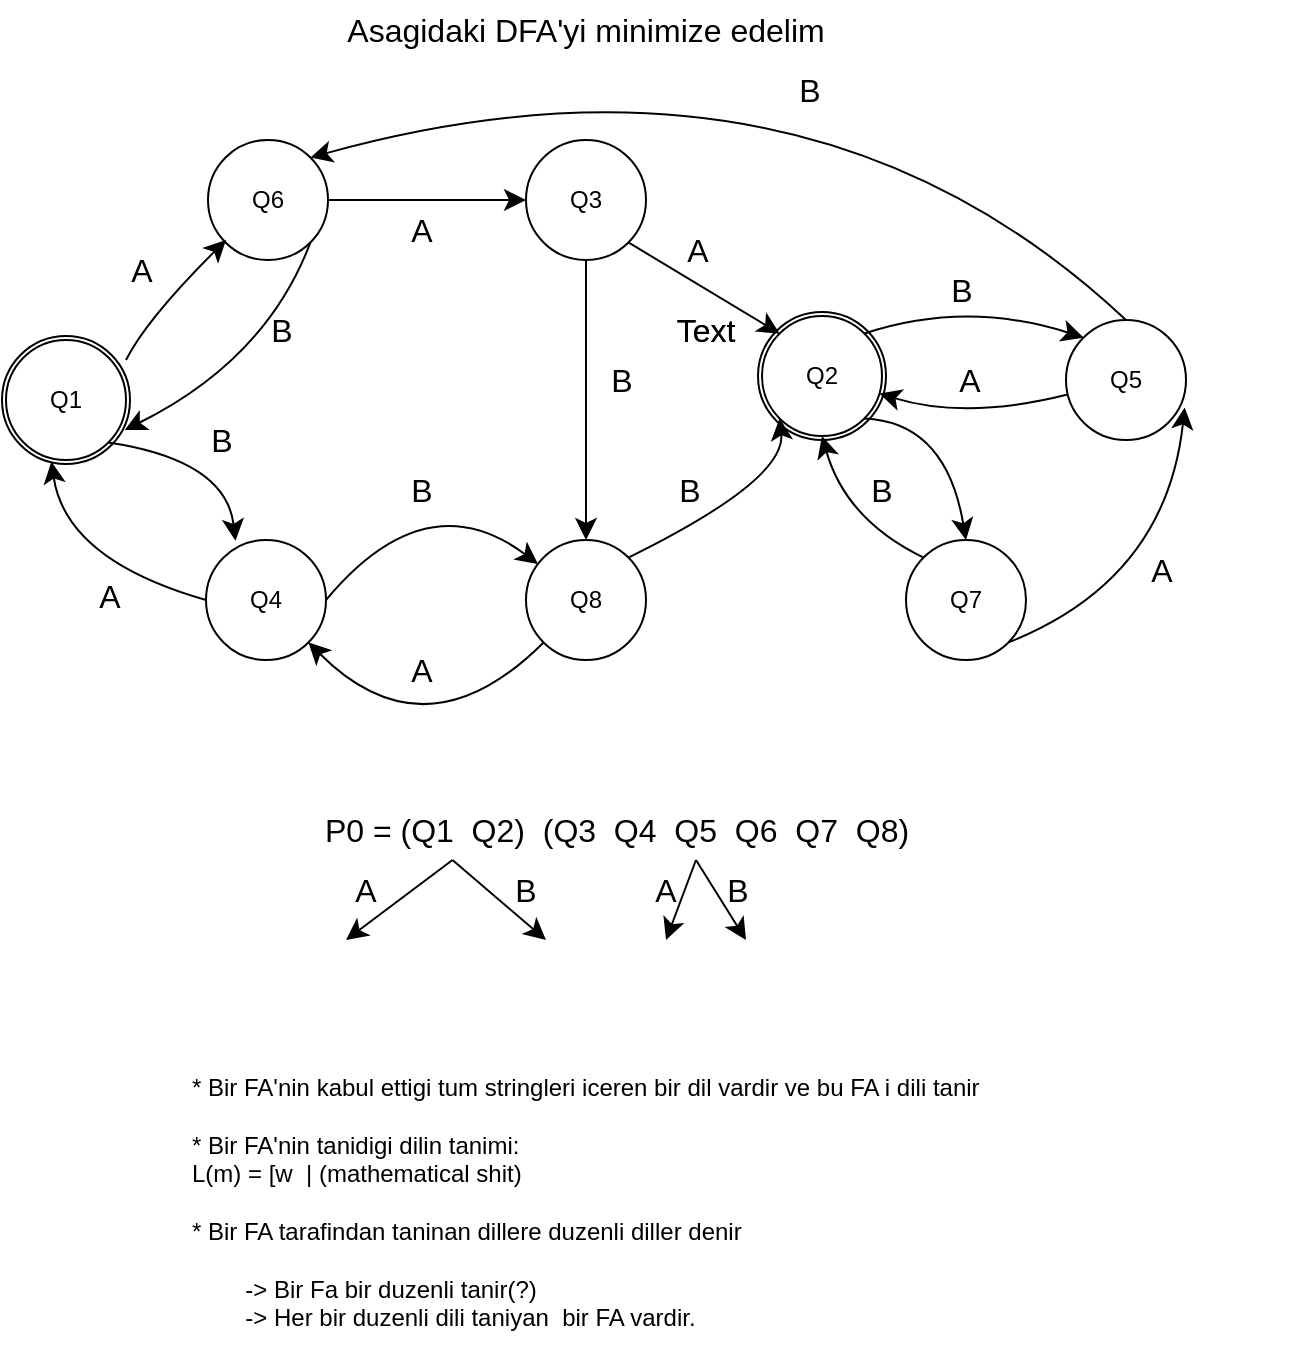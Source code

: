 <mxfile version="24.0.5" type="github">
  <diagram id="C5RBs43oDa-KdzZeNtuy" name="Page-1">
    <mxGraphModel dx="689" dy="340" grid="1" gridSize="10" guides="1" tooltips="1" connect="1" arrows="1" fold="1" page="1" pageScale="1" pageWidth="827" pageHeight="1169" math="0" shadow="0">
      <root>
        <mxCell id="WIyWlLk6GJQsqaUBKTNV-0" />
        <mxCell id="WIyWlLk6GJQsqaUBKTNV-1" parent="WIyWlLk6GJQsqaUBKTNV-0" />
        <mxCell id="VNtUIbvXAk6dRSHl_UjX-65" value="" style="ellipse;whiteSpace=wrap;html=1;aspect=fixed;" vertex="1" parent="WIyWlLk6GJQsqaUBKTNV-1">
          <mxGeometry x="38" y="188" width="64" height="64" as="geometry" />
        </mxCell>
        <mxCell id="VNtUIbvXAk6dRSHl_UjX-62" value="" style="ellipse;whiteSpace=wrap;html=1;aspect=fixed;" vertex="1" parent="WIyWlLk6GJQsqaUBKTNV-1">
          <mxGeometry x="416" y="176" width="64" height="64" as="geometry" />
        </mxCell>
        <mxCell id="VNtUIbvXAk6dRSHl_UjX-0" value="&lt;div&gt;Q1&lt;/div&gt;" style="ellipse;whiteSpace=wrap;html=1;aspect=fixed;" vertex="1" parent="WIyWlLk6GJQsqaUBKTNV-1">
          <mxGeometry x="40" y="190" width="60" height="60" as="geometry" />
        </mxCell>
        <mxCell id="VNtUIbvXAk6dRSHl_UjX-23" style="edgeStyle=none;curved=1;rounded=0;orthogonalLoop=1;jettySize=auto;html=1;exitX=1;exitY=0.5;exitDx=0;exitDy=0;entryX=0;entryY=0.5;entryDx=0;entryDy=0;fontSize=12;startSize=8;endSize=8;" edge="1" parent="WIyWlLk6GJQsqaUBKTNV-1" source="VNtUIbvXAk6dRSHl_UjX-1" target="VNtUIbvXAk6dRSHl_UjX-2">
          <mxGeometry relative="1" as="geometry" />
        </mxCell>
        <mxCell id="VNtUIbvXAk6dRSHl_UjX-1" value="&lt;div&gt;Q6&lt;/div&gt;" style="ellipse;whiteSpace=wrap;html=1;aspect=fixed;" vertex="1" parent="WIyWlLk6GJQsqaUBKTNV-1">
          <mxGeometry x="141" y="90" width="60" height="60" as="geometry" />
        </mxCell>
        <mxCell id="VNtUIbvXAk6dRSHl_UjX-21" style="edgeStyle=none;curved=1;rounded=0;orthogonalLoop=1;jettySize=auto;html=1;exitX=1;exitY=1;exitDx=0;exitDy=0;entryX=0;entryY=0;entryDx=0;entryDy=0;fontSize=12;startSize=8;endSize=8;" edge="1" parent="WIyWlLk6GJQsqaUBKTNV-1" source="VNtUIbvXAk6dRSHl_UjX-2" target="VNtUIbvXAk6dRSHl_UjX-5">
          <mxGeometry relative="1" as="geometry" />
        </mxCell>
        <mxCell id="VNtUIbvXAk6dRSHl_UjX-22" style="edgeStyle=none;curved=1;rounded=0;orthogonalLoop=1;jettySize=auto;html=1;exitX=0.5;exitY=1;exitDx=0;exitDy=0;entryX=0.5;entryY=0;entryDx=0;entryDy=0;fontSize=12;startSize=8;endSize=8;" edge="1" parent="WIyWlLk6GJQsqaUBKTNV-1" source="VNtUIbvXAk6dRSHl_UjX-2" target="VNtUIbvXAk6dRSHl_UjX-4">
          <mxGeometry relative="1" as="geometry" />
        </mxCell>
        <mxCell id="VNtUIbvXAk6dRSHl_UjX-2" value="&lt;div&gt;Q3&lt;/div&gt;" style="ellipse;whiteSpace=wrap;html=1;aspect=fixed;" vertex="1" parent="WIyWlLk6GJQsqaUBKTNV-1">
          <mxGeometry x="300" y="90" width="60" height="60" as="geometry" />
        </mxCell>
        <mxCell id="VNtUIbvXAk6dRSHl_UjX-10" style="edgeStyle=none;curved=1;rounded=0;orthogonalLoop=1;jettySize=auto;html=1;exitX=1;exitY=0.5;exitDx=0;exitDy=0;fontSize=12;startSize=8;endSize=8;" edge="1" parent="WIyWlLk6GJQsqaUBKTNV-1" source="VNtUIbvXAk6dRSHl_UjX-3" target="VNtUIbvXAk6dRSHl_UjX-4">
          <mxGeometry relative="1" as="geometry">
            <Array as="points">
              <mxPoint x="250" y="260" />
            </Array>
          </mxGeometry>
        </mxCell>
        <mxCell id="VNtUIbvXAk6dRSHl_UjX-3" value="Q4" style="ellipse;whiteSpace=wrap;html=1;aspect=fixed;" vertex="1" parent="WIyWlLk6GJQsqaUBKTNV-1">
          <mxGeometry x="140" y="290" width="60" height="60" as="geometry" />
        </mxCell>
        <mxCell id="VNtUIbvXAk6dRSHl_UjX-11" style="edgeStyle=none;curved=1;rounded=0;orthogonalLoop=1;jettySize=auto;html=1;exitX=0;exitY=1;exitDx=0;exitDy=0;entryX=1;entryY=1;entryDx=0;entryDy=0;fontSize=12;startSize=8;endSize=8;" edge="1" parent="WIyWlLk6GJQsqaUBKTNV-1" source="VNtUIbvXAk6dRSHl_UjX-4" target="VNtUIbvXAk6dRSHl_UjX-3">
          <mxGeometry relative="1" as="geometry">
            <Array as="points">
              <mxPoint x="250" y="400" />
            </Array>
          </mxGeometry>
        </mxCell>
        <mxCell id="VNtUIbvXAk6dRSHl_UjX-4" value="Q8" style="ellipse;whiteSpace=wrap;html=1;aspect=fixed;" vertex="1" parent="WIyWlLk6GJQsqaUBKTNV-1">
          <mxGeometry x="300" y="290" width="60" height="60" as="geometry" />
        </mxCell>
        <mxCell id="VNtUIbvXAk6dRSHl_UjX-15" style="edgeStyle=none;curved=1;rounded=0;orthogonalLoop=1;jettySize=auto;html=1;exitX=1;exitY=1;exitDx=0;exitDy=0;entryX=0.5;entryY=0;entryDx=0;entryDy=0;fontSize=12;startSize=8;endSize=8;" edge="1" parent="WIyWlLk6GJQsqaUBKTNV-1" source="VNtUIbvXAk6dRSHl_UjX-5" target="VNtUIbvXAk6dRSHl_UjX-7">
          <mxGeometry relative="1" as="geometry">
            <Array as="points">
              <mxPoint x="510" y="231" />
            </Array>
          </mxGeometry>
        </mxCell>
        <mxCell id="VNtUIbvXAk6dRSHl_UjX-20" style="edgeStyle=none;curved=1;rounded=0;orthogonalLoop=1;jettySize=auto;html=1;exitX=1;exitY=0;exitDx=0;exitDy=0;entryX=0;entryY=0;entryDx=0;entryDy=0;fontSize=12;startSize=8;endSize=8;" edge="1" parent="WIyWlLk6GJQsqaUBKTNV-1" source="VNtUIbvXAk6dRSHl_UjX-5" target="VNtUIbvXAk6dRSHl_UjX-6">
          <mxGeometry relative="1" as="geometry">
            <Array as="points">
              <mxPoint x="520" y="170" />
            </Array>
          </mxGeometry>
        </mxCell>
        <mxCell id="VNtUIbvXAk6dRSHl_UjX-5" value="Q2" style="ellipse;whiteSpace=wrap;html=1;aspect=fixed;" vertex="1" parent="WIyWlLk6GJQsqaUBKTNV-1">
          <mxGeometry x="418" y="178" width="60" height="60" as="geometry" />
        </mxCell>
        <mxCell id="VNtUIbvXAk6dRSHl_UjX-18" value="" style="edgeStyle=none;curved=1;rounded=0;orthogonalLoop=1;jettySize=auto;html=1;fontSize=12;startSize=8;endSize=8;" edge="1" parent="WIyWlLk6GJQsqaUBKTNV-1" source="VNtUIbvXAk6dRSHl_UjX-6" target="VNtUIbvXAk6dRSHl_UjX-5">
          <mxGeometry relative="1" as="geometry">
            <Array as="points">
              <mxPoint x="520" y="230" />
            </Array>
          </mxGeometry>
        </mxCell>
        <mxCell id="VNtUIbvXAk6dRSHl_UjX-27" style="edgeStyle=none;curved=1;rounded=0;orthogonalLoop=1;jettySize=auto;html=1;exitX=0.5;exitY=0;exitDx=0;exitDy=0;entryX=1;entryY=0;entryDx=0;entryDy=0;fontSize=12;startSize=8;endSize=8;" edge="1" parent="WIyWlLk6GJQsqaUBKTNV-1" source="VNtUIbvXAk6dRSHl_UjX-6" target="VNtUIbvXAk6dRSHl_UjX-1">
          <mxGeometry relative="1" as="geometry">
            <Array as="points">
              <mxPoint x="440" y="30" />
            </Array>
          </mxGeometry>
        </mxCell>
        <mxCell id="VNtUIbvXAk6dRSHl_UjX-6" value="Q5" style="ellipse;whiteSpace=wrap;html=1;aspect=fixed;" vertex="1" parent="WIyWlLk6GJQsqaUBKTNV-1">
          <mxGeometry x="570" y="180" width="60" height="60" as="geometry" />
        </mxCell>
        <mxCell id="VNtUIbvXAk6dRSHl_UjX-16" style="edgeStyle=none;curved=1;rounded=0;orthogonalLoop=1;jettySize=auto;html=1;exitX=0;exitY=0;exitDx=0;exitDy=0;entryX=0.5;entryY=1;entryDx=0;entryDy=0;fontSize=12;startSize=8;endSize=8;" edge="1" parent="WIyWlLk6GJQsqaUBKTNV-1" source="VNtUIbvXAk6dRSHl_UjX-7" target="VNtUIbvXAk6dRSHl_UjX-5">
          <mxGeometry relative="1" as="geometry">
            <Array as="points">
              <mxPoint x="460" y="280" />
            </Array>
          </mxGeometry>
        </mxCell>
        <mxCell id="VNtUIbvXAk6dRSHl_UjX-7" value="Q7" style="ellipse;whiteSpace=wrap;html=1;aspect=fixed;" vertex="1" parent="WIyWlLk6GJQsqaUBKTNV-1">
          <mxGeometry x="490" y="290" width="60" height="60" as="geometry" />
        </mxCell>
        <mxCell id="VNtUIbvXAk6dRSHl_UjX-8" value="" style="endArrow=classic;html=1;rounded=0;fontSize=12;startSize=8;endSize=8;curved=1;exitX=1;exitY=0.167;exitDx=0;exitDy=0;exitPerimeter=0;" edge="1" parent="WIyWlLk6GJQsqaUBKTNV-1" source="VNtUIbvXAk6dRSHl_UjX-0">
          <mxGeometry width="50" height="50" relative="1" as="geometry">
            <mxPoint x="100" y="190" as="sourcePoint" />
            <mxPoint x="150" y="140" as="targetPoint" />
            <Array as="points">
              <mxPoint x="110" y="180" />
            </Array>
          </mxGeometry>
        </mxCell>
        <mxCell id="VNtUIbvXAk6dRSHl_UjX-13" style="edgeStyle=none;curved=1;rounded=0;orthogonalLoop=1;jettySize=auto;html=1;exitX=1;exitY=0;exitDx=0;exitDy=0;fontSize=12;startSize=8;endSize=8;entryX=0;entryY=1;entryDx=0;entryDy=0;" edge="1" parent="WIyWlLk6GJQsqaUBKTNV-1" source="VNtUIbvXAk6dRSHl_UjX-4" target="VNtUIbvXAk6dRSHl_UjX-5">
          <mxGeometry relative="1" as="geometry">
            <mxPoint x="490" y="299" as="targetPoint" />
            <Array as="points">
              <mxPoint x="430" y="260" />
            </Array>
          </mxGeometry>
        </mxCell>
        <mxCell id="VNtUIbvXAk6dRSHl_UjX-17" style="edgeStyle=none;curved=1;rounded=0;orthogonalLoop=1;jettySize=auto;html=1;exitX=1;exitY=1;exitDx=0;exitDy=0;entryX=0.989;entryY=0.729;entryDx=0;entryDy=0;entryPerimeter=0;fontSize=12;startSize=8;endSize=8;" edge="1" parent="WIyWlLk6GJQsqaUBKTNV-1" source="VNtUIbvXAk6dRSHl_UjX-7" target="VNtUIbvXAk6dRSHl_UjX-6">
          <mxGeometry relative="1" as="geometry">
            <Array as="points">
              <mxPoint x="620" y="310" />
            </Array>
          </mxGeometry>
        </mxCell>
        <mxCell id="VNtUIbvXAk6dRSHl_UjX-25" style="edgeStyle=none;curved=1;rounded=0;orthogonalLoop=1;jettySize=auto;html=1;exitX=1;exitY=1;exitDx=0;exitDy=0;entryX=0.989;entryY=0.75;entryDx=0;entryDy=0;entryPerimeter=0;fontSize=12;startSize=8;endSize=8;" edge="1" parent="WIyWlLk6GJQsqaUBKTNV-1" source="VNtUIbvXAk6dRSHl_UjX-1" target="VNtUIbvXAk6dRSHl_UjX-0">
          <mxGeometry relative="1" as="geometry">
            <Array as="points">
              <mxPoint x="170" y="200" />
            </Array>
          </mxGeometry>
        </mxCell>
        <mxCell id="VNtUIbvXAk6dRSHl_UjX-26" style="edgeStyle=none;curved=1;rounded=0;orthogonalLoop=1;jettySize=auto;html=1;exitX=1;exitY=1;exitDx=0;exitDy=0;entryX=0.246;entryY=0.007;entryDx=0;entryDy=0;entryPerimeter=0;fontSize=12;startSize=8;endSize=8;" edge="1" parent="WIyWlLk6GJQsqaUBKTNV-1" source="VNtUIbvXAk6dRSHl_UjX-0" target="VNtUIbvXAk6dRSHl_UjX-3">
          <mxGeometry relative="1" as="geometry">
            <Array as="points">
              <mxPoint x="150" y="250" />
            </Array>
          </mxGeometry>
        </mxCell>
        <mxCell id="VNtUIbvXAk6dRSHl_UjX-28" value="B" style="text;html=1;align=center;verticalAlign=middle;whiteSpace=wrap;rounded=0;fontSize=16;" vertex="1" parent="WIyWlLk6GJQsqaUBKTNV-1">
          <mxGeometry x="414" y="50" width="56" height="30" as="geometry" />
        </mxCell>
        <mxCell id="VNtUIbvXAk6dRSHl_UjX-31" value="B" style="text;html=1;align=center;verticalAlign=middle;whiteSpace=wrap;rounded=0;fontSize=16;" vertex="1" parent="WIyWlLk6GJQsqaUBKTNV-1">
          <mxGeometry x="490" y="150" width="56" height="30" as="geometry" />
        </mxCell>
        <mxCell id="VNtUIbvXAk6dRSHl_UjX-32" value="B" style="text;html=1;align=center;verticalAlign=middle;whiteSpace=wrap;rounded=0;fontSize=16;" vertex="1" parent="WIyWlLk6GJQsqaUBKTNV-1">
          <mxGeometry x="450" y="250" width="56" height="30" as="geometry" />
        </mxCell>
        <mxCell id="VNtUIbvXAk6dRSHl_UjX-33" value="B" style="text;html=1;align=center;verticalAlign=middle;whiteSpace=wrap;rounded=0;fontSize=16;" vertex="1" parent="WIyWlLk6GJQsqaUBKTNV-1">
          <mxGeometry x="354" y="250" width="56" height="30" as="geometry" />
        </mxCell>
        <mxCell id="VNtUIbvXAk6dRSHl_UjX-34" style="edgeStyle=none;curved=1;rounded=0;orthogonalLoop=1;jettySize=auto;html=1;exitX=0;exitY=0.5;exitDx=0;exitDy=0;entryX=0.378;entryY=1.014;entryDx=0;entryDy=0;entryPerimeter=0;fontSize=12;startSize=8;endSize=8;" edge="1" parent="WIyWlLk6GJQsqaUBKTNV-1" source="VNtUIbvXAk6dRSHl_UjX-3" target="VNtUIbvXAk6dRSHl_UjX-0">
          <mxGeometry relative="1" as="geometry">
            <Array as="points">
              <mxPoint x="70" y="300" />
            </Array>
          </mxGeometry>
        </mxCell>
        <mxCell id="VNtUIbvXAk6dRSHl_UjX-35" value="B" style="text;html=1;align=center;verticalAlign=middle;whiteSpace=wrap;rounded=0;fontSize=16;" vertex="1" parent="WIyWlLk6GJQsqaUBKTNV-1">
          <mxGeometry x="320" y="195" width="56" height="30" as="geometry" />
        </mxCell>
        <mxCell id="VNtUIbvXAk6dRSHl_UjX-36" value="B" style="text;html=1;align=center;verticalAlign=middle;whiteSpace=wrap;rounded=0;fontSize=16;" vertex="1" parent="WIyWlLk6GJQsqaUBKTNV-1">
          <mxGeometry x="150" y="170" width="56" height="30" as="geometry" />
        </mxCell>
        <mxCell id="VNtUIbvXAk6dRSHl_UjX-37" value="B" style="text;html=1;align=center;verticalAlign=middle;whiteSpace=wrap;rounded=0;fontSize=16;" vertex="1" parent="WIyWlLk6GJQsqaUBKTNV-1">
          <mxGeometry x="120" y="225" width="56" height="30" as="geometry" />
        </mxCell>
        <mxCell id="VNtUIbvXAk6dRSHl_UjX-38" value="B" style="text;html=1;align=center;verticalAlign=middle;whiteSpace=wrap;rounded=0;fontSize=16;" vertex="1" parent="WIyWlLk6GJQsqaUBKTNV-1">
          <mxGeometry x="220" y="250" width="56" height="30" as="geometry" />
        </mxCell>
        <mxCell id="VNtUIbvXAk6dRSHl_UjX-39" value="&lt;div&gt;A&lt;/div&gt;" style="text;html=1;align=center;verticalAlign=middle;whiteSpace=wrap;rounded=0;fontSize=16;" vertex="1" parent="WIyWlLk6GJQsqaUBKTNV-1">
          <mxGeometry x="80" y="140" width="56" height="30" as="geometry" />
        </mxCell>
        <mxCell id="VNtUIbvXAk6dRSHl_UjX-41" value="&lt;div&gt;A&lt;/div&gt;" style="text;html=1;align=center;verticalAlign=middle;whiteSpace=wrap;rounded=0;fontSize=16;" vertex="1" parent="WIyWlLk6GJQsqaUBKTNV-1">
          <mxGeometry x="64" y="305" width="56" height="25" as="geometry" />
        </mxCell>
        <mxCell id="VNtUIbvXAk6dRSHl_UjX-42" value="&lt;div&gt;A&lt;/div&gt;" style="text;html=1;align=center;verticalAlign=middle;whiteSpace=wrap;rounded=0;fontSize=16;" vertex="1" parent="WIyWlLk6GJQsqaUBKTNV-1">
          <mxGeometry x="220" y="340" width="56" height="30" as="geometry" />
        </mxCell>
        <mxCell id="VNtUIbvXAk6dRSHl_UjX-43" value="&lt;div&gt;A&lt;/div&gt;" style="text;html=1;align=center;verticalAlign=middle;whiteSpace=wrap;rounded=0;fontSize=16;" vertex="1" parent="WIyWlLk6GJQsqaUBKTNV-1">
          <mxGeometry x="358" y="130" width="56" height="30" as="geometry" />
        </mxCell>
        <mxCell id="VNtUIbvXAk6dRSHl_UjX-44" value="&lt;div&gt;A&lt;/div&gt;" style="text;html=1;align=center;verticalAlign=middle;whiteSpace=wrap;rounded=0;fontSize=16;" vertex="1" parent="WIyWlLk6GJQsqaUBKTNV-1">
          <mxGeometry x="220" y="120" width="56" height="30" as="geometry" />
        </mxCell>
        <mxCell id="VNtUIbvXAk6dRSHl_UjX-45" value="&lt;div&gt;A&lt;/div&gt;" style="text;html=1;align=center;verticalAlign=middle;whiteSpace=wrap;rounded=0;fontSize=16;" vertex="1" parent="WIyWlLk6GJQsqaUBKTNV-1">
          <mxGeometry x="494" y="195" width="56" height="30" as="geometry" />
        </mxCell>
        <mxCell id="VNtUIbvXAk6dRSHl_UjX-46" value="&lt;div&gt;A&lt;/div&gt;" style="text;html=1;align=center;verticalAlign=middle;whiteSpace=wrap;rounded=0;fontSize=16;" vertex="1" parent="WIyWlLk6GJQsqaUBKTNV-1">
          <mxGeometry x="590" y="290" width="56" height="30" as="geometry" />
        </mxCell>
        <mxCell id="VNtUIbvXAk6dRSHl_UjX-48" value="Asagidaki DFA&#39;yi minimize edelim" style="text;html=1;align=center;verticalAlign=middle;whiteSpace=wrap;rounded=0;fontSize=16;" vertex="1" parent="WIyWlLk6GJQsqaUBKTNV-1">
          <mxGeometry x="175" y="20" width="310" height="30" as="geometry" />
        </mxCell>
        <mxCell id="VNtUIbvXAk6dRSHl_UjX-49" value="Text" style="text;html=1;align=center;verticalAlign=middle;whiteSpace=wrap;rounded=0;fontSize=16;" vertex="1" parent="WIyWlLk6GJQsqaUBKTNV-1">
          <mxGeometry x="360" y="170" width="60" height="30" as="geometry" />
        </mxCell>
        <mxCell id="VNtUIbvXAk6dRSHl_UjX-50" value="Text" style="text;html=1;align=center;verticalAlign=middle;whiteSpace=wrap;rounded=0;fontSize=16;" vertex="1" parent="WIyWlLk6GJQsqaUBKTNV-1">
          <mxGeometry x="360" y="170" width="60" height="30" as="geometry" />
        </mxCell>
        <mxCell id="VNtUIbvXAk6dRSHl_UjX-53" style="edgeStyle=none;curved=1;rounded=0;orthogonalLoop=1;jettySize=auto;html=1;exitX=0.25;exitY=1;exitDx=0;exitDy=0;fontSize=12;startSize=8;endSize=8;" edge="1" parent="WIyWlLk6GJQsqaUBKTNV-1" source="VNtUIbvXAk6dRSHl_UjX-52">
          <mxGeometry relative="1" as="geometry">
            <mxPoint x="210" y="490" as="targetPoint" />
          </mxGeometry>
        </mxCell>
        <mxCell id="VNtUIbvXAk6dRSHl_UjX-54" style="edgeStyle=none;curved=1;rounded=0;orthogonalLoop=1;jettySize=auto;html=1;exitX=0.25;exitY=1;exitDx=0;exitDy=0;fontSize=12;startSize=8;endSize=8;" edge="1" parent="WIyWlLk6GJQsqaUBKTNV-1" source="VNtUIbvXAk6dRSHl_UjX-52">
          <mxGeometry relative="1" as="geometry">
            <mxPoint x="310" y="490" as="targetPoint" />
          </mxGeometry>
        </mxCell>
        <mxCell id="VNtUIbvXAk6dRSHl_UjX-52" value="P0 = (Q1&amp;nbsp; Q2)&amp;nbsp; (Q3&amp;nbsp; Q4&amp;nbsp; Q5&amp;nbsp; Q6&amp;nbsp; Q7&amp;nbsp; Q8)" style="text;html=1;align=center;verticalAlign=middle;whiteSpace=wrap;rounded=0;fontSize=16;" vertex="1" parent="WIyWlLk6GJQsqaUBKTNV-1">
          <mxGeometry x="181" y="420" width="329" height="30" as="geometry" />
        </mxCell>
        <mxCell id="VNtUIbvXAk6dRSHl_UjX-55" value="&lt;div&gt;B&lt;/div&gt;" style="text;html=1;align=center;verticalAlign=middle;whiteSpace=wrap;rounded=0;fontSize=16;" vertex="1" parent="WIyWlLk6GJQsqaUBKTNV-1">
          <mxGeometry x="270" y="450" width="60" height="30" as="geometry" />
        </mxCell>
        <mxCell id="VNtUIbvXAk6dRSHl_UjX-56" value="A" style="text;html=1;align=center;verticalAlign=middle;whiteSpace=wrap;rounded=0;fontSize=16;" vertex="1" parent="WIyWlLk6GJQsqaUBKTNV-1">
          <mxGeometry x="190" y="450" width="60" height="30" as="geometry" />
        </mxCell>
        <mxCell id="VNtUIbvXAk6dRSHl_UjX-59" style="edgeStyle=none;curved=1;rounded=0;orthogonalLoop=1;jettySize=auto;html=1;exitX=0.75;exitY=0;exitDx=0;exitDy=0;fontSize=12;startSize=8;endSize=8;" edge="1" parent="WIyWlLk6GJQsqaUBKTNV-1" source="VNtUIbvXAk6dRSHl_UjX-57">
          <mxGeometry relative="1" as="geometry">
            <mxPoint x="370" y="490" as="targetPoint" />
          </mxGeometry>
        </mxCell>
        <mxCell id="VNtUIbvXAk6dRSHl_UjX-61" style="edgeStyle=none;curved=1;rounded=0;orthogonalLoop=1;jettySize=auto;html=1;exitX=0.75;exitY=0;exitDx=0;exitDy=0;fontSize=12;startSize=8;endSize=8;" edge="1" parent="WIyWlLk6GJQsqaUBKTNV-1" source="VNtUIbvXAk6dRSHl_UjX-57">
          <mxGeometry relative="1" as="geometry">
            <mxPoint x="410" y="490" as="targetPoint" />
          </mxGeometry>
        </mxCell>
        <mxCell id="VNtUIbvXAk6dRSHl_UjX-57" value="A" style="text;html=1;align=center;verticalAlign=middle;whiteSpace=wrap;rounded=0;fontSize=16;" vertex="1" parent="WIyWlLk6GJQsqaUBKTNV-1">
          <mxGeometry x="340" y="450" width="60" height="30" as="geometry" />
        </mxCell>
        <mxCell id="VNtUIbvXAk6dRSHl_UjX-58" value="&lt;div&gt;B&lt;/div&gt;" style="text;html=1;align=center;verticalAlign=middle;whiteSpace=wrap;rounded=0;fontSize=16;" vertex="1" parent="WIyWlLk6GJQsqaUBKTNV-1">
          <mxGeometry x="376" y="450" width="60" height="30" as="geometry" />
        </mxCell>
        <mxCell id="VNtUIbvXAk6dRSHl_UjX-66" value="&lt;div&gt;* Bir FA&#39;nin kabul ettigi tum stringleri iceren bir dil vardir ve bu FA i dili tanir&lt;/div&gt;&lt;div&gt;&lt;br&gt;&lt;/div&gt;&lt;div&gt;* Bir FA&#39;nin tanidigi dilin tanimi:&lt;/div&gt;&lt;div&gt;L(m) = [w&amp;nbsp; | (mathematical shit)&lt;/div&gt;&lt;div&gt;&lt;br&gt;&lt;/div&gt;&lt;div&gt;* Bir FA tarafindan taninan dillere duzenli diller denir&lt;br&gt;&lt;/div&gt;&lt;div&gt;&lt;br&gt;&lt;/div&gt;&lt;div&gt;&lt;span style=&quot;white-space: pre;&quot;&gt;&#x9;&lt;/span&gt;-&amp;gt; Bir Fa bir duzenli tanir(?)&lt;/div&gt;&lt;div&gt;&lt;span style=&quot;white-space: pre;&quot;&gt;&#x9;&lt;/span&gt;-&amp;gt; Her bir duzenli dili taniyan&amp;nbsp; bir FA vardir.&lt;br&gt;&lt;/div&gt;" style="text;html=1;whiteSpace=wrap;overflow=hidden;rounded=0;" vertex="1" parent="WIyWlLk6GJQsqaUBKTNV-1">
          <mxGeometry x="131" y="550" width="550" height="150" as="geometry" />
        </mxCell>
      </root>
    </mxGraphModel>
  </diagram>
</mxfile>
